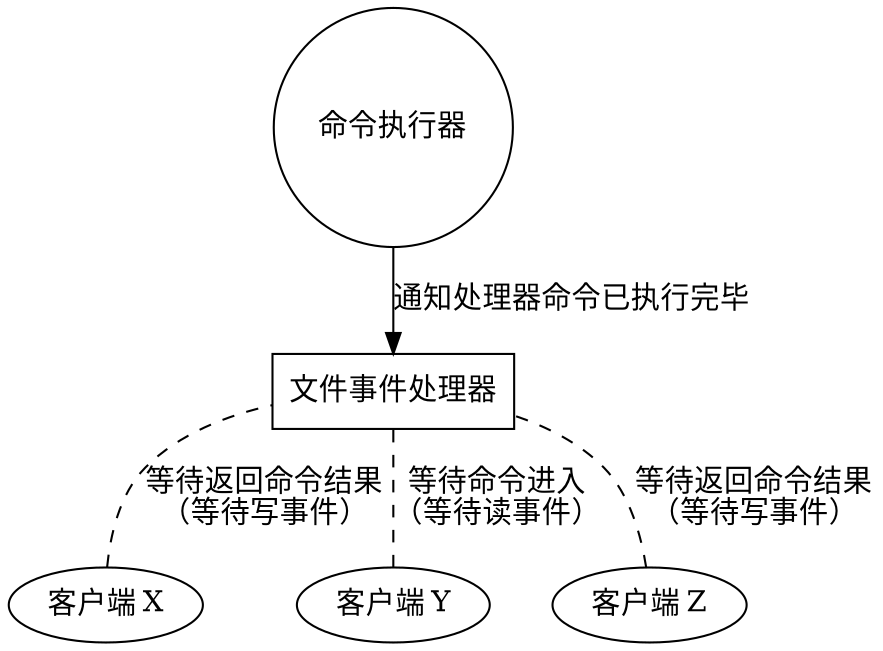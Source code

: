 digraph pending {

    rankdir = BT;

    executor [label = "命令执行器", shape = circle];

    file_event_handler [label = "文件事件处理器", shape = record];

    client_x [label = "客户端 X"];

    client_y [label = "客户端 Y"];

    client_z [label = "客户端 Z"];

    client_x -> file_event_handler [dir = none, style = dashed, label = "等待返回命令结果\n（等待写事件）"];
    client_y -> file_event_handler [dir = none, style = dashed, label = "等待命令进入\n（等待读事件）"];
    client_z -> file_event_handler [dir = none, style = dashed, label = "等待返回命令结果\n（等待写事件）"];

    file_event_handler -> executor [dir = back, label = "通知处理器命令已执行完毕"];

}
